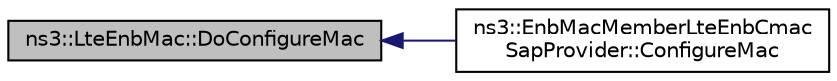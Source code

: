 digraph "ns3::LteEnbMac::DoConfigureMac"
{
  edge [fontname="Helvetica",fontsize="10",labelfontname="Helvetica",labelfontsize="10"];
  node [fontname="Helvetica",fontsize="10",shape=record];
  rankdir="LR";
  Node1 [label="ns3::LteEnbMac::DoConfigureMac",height=0.2,width=0.4,color="black", fillcolor="grey75", style="filled", fontcolor="black"];
  Node1 -> Node2 [dir="back",color="midnightblue",fontsize="10",style="solid"];
  Node2 [label="ns3::EnbMacMemberLteEnbCmac\lSapProvider::ConfigureMac",height=0.2,width=0.4,color="black", fillcolor="white", style="filled",URL="$d6/d31/classns3_1_1EnbMacMemberLteEnbCmacSapProvider.html#a184d801e5d6435a3003c4be64ba6684a"];
}
